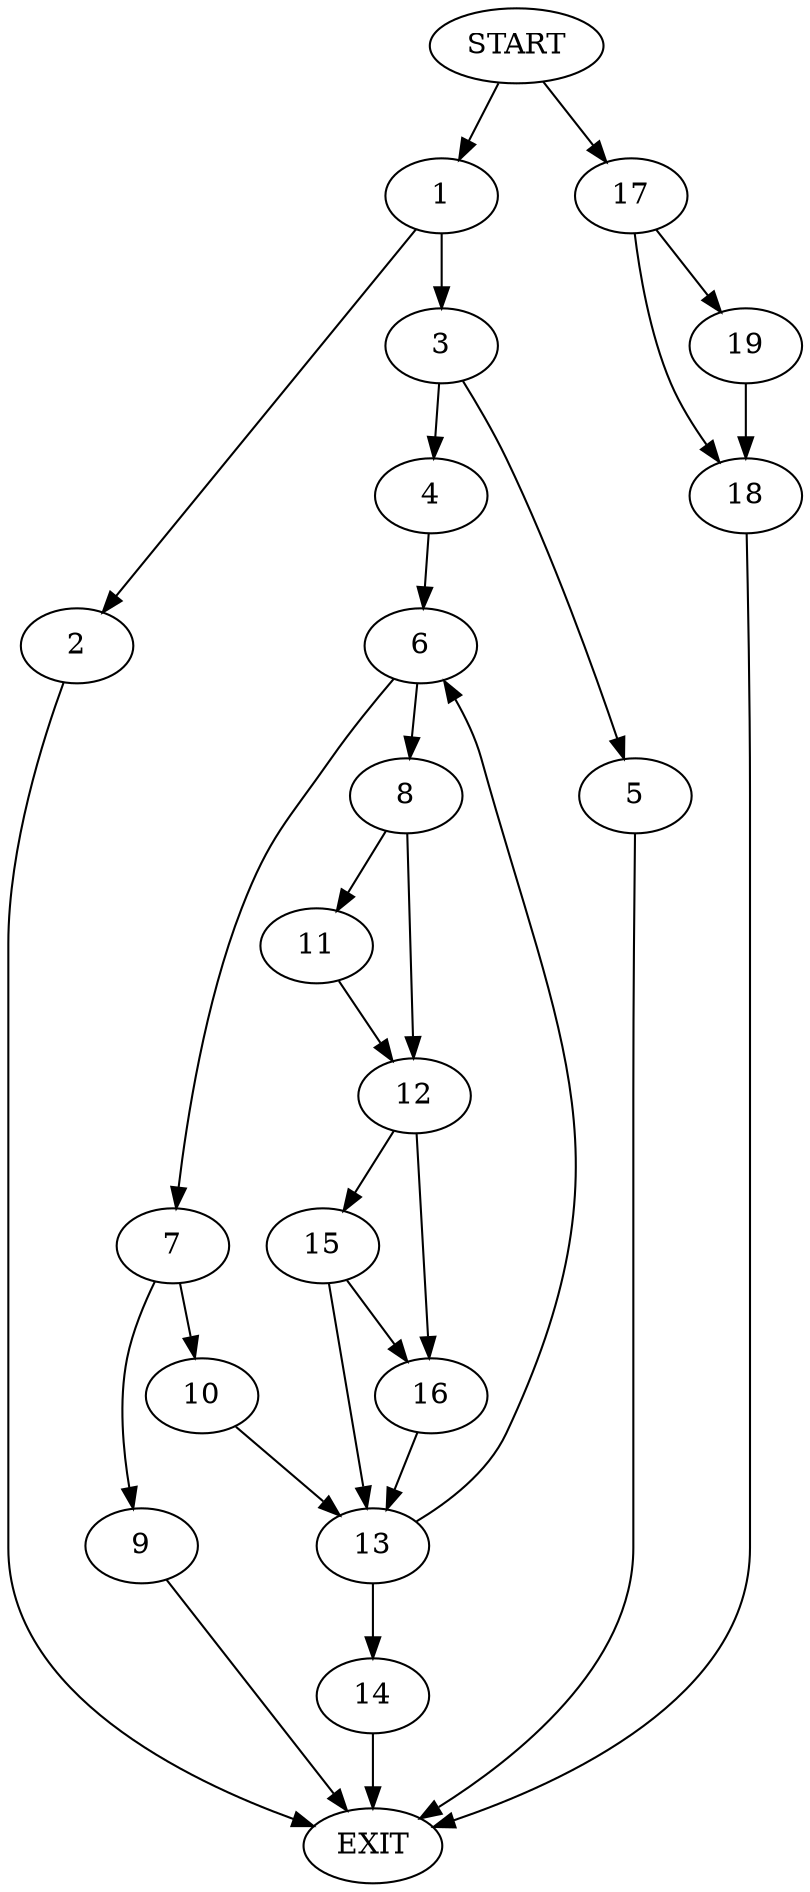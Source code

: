 digraph {
0 [label="START"]
20 [label="EXIT"]
0 -> 1
1 -> 2
1 -> 3
2 -> 20
3 -> 4
3 -> 5
5 -> 20
4 -> 6
6 -> 7
6 -> 8
7 -> 9
7 -> 10
8 -> 11
8 -> 12
10 -> 13
9 -> 20
13 -> 6
13 -> 14
12 -> 15
12 -> 16
11 -> 12
0 -> 17
17 -> 18
17 -> 19
18 -> 20
19 -> 18
15 -> 13
15 -> 16
16 -> 13
14 -> 20
}
